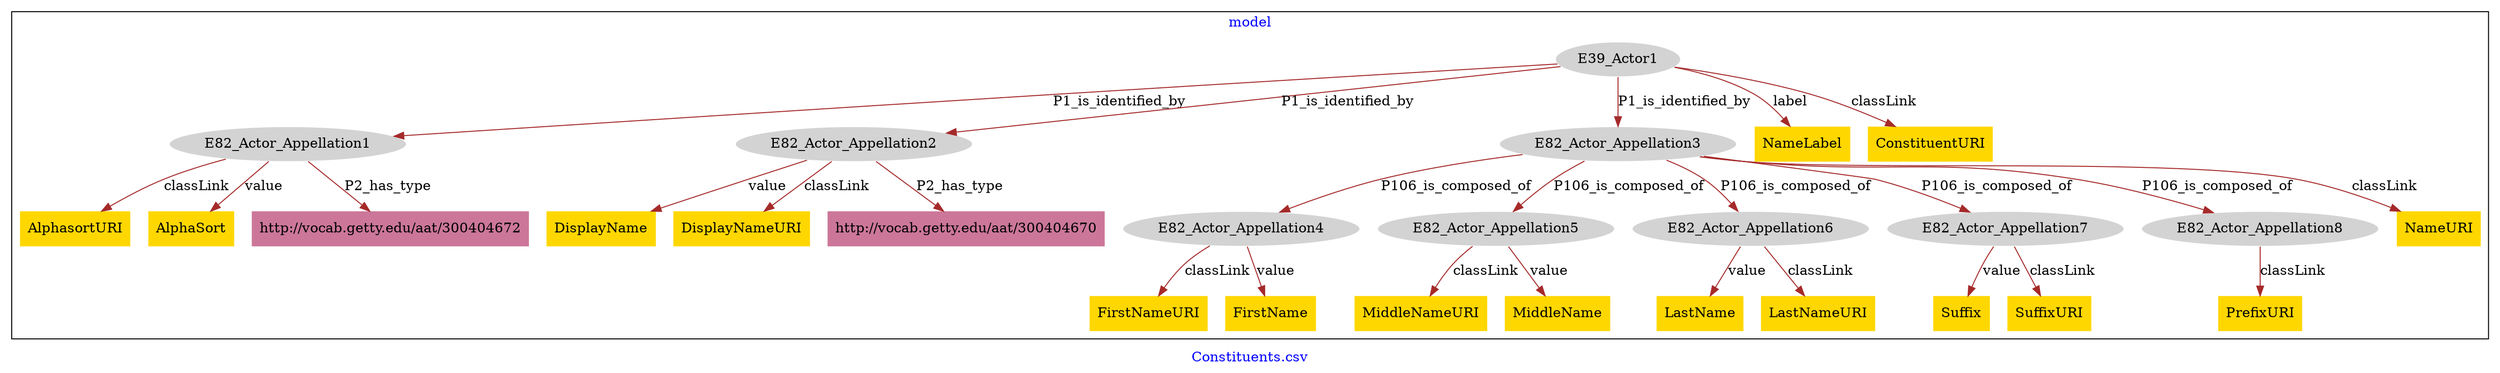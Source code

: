 digraph n0 {
fontcolor="blue"
remincross="true"
label="Constituents.csv"
subgraph cluster {
label="model"
n2[style="filled",color="white",fillcolor="lightgray",label="E39_Actor1"];
n3[style="filled",color="white",fillcolor="lightgray",label="E82_Actor_Appellation1"];
n4[style="filled",color="white",fillcolor="lightgray",label="E82_Actor_Appellation2"];
n5[style="filled",color="white",fillcolor="lightgray",label="E82_Actor_Appellation3"];
n6[style="filled",color="white",fillcolor="lightgray",label="E82_Actor_Appellation4"];
n7[style="filled",color="white",fillcolor="lightgray",label="E82_Actor_Appellation5"];
n8[style="filled",color="white",fillcolor="lightgray",label="E82_Actor_Appellation6"];
n9[style="filled",color="white",fillcolor="lightgray",label="E82_Actor_Appellation7"];
n10[style="filled",color="white",fillcolor="lightgray",label="E82_Actor_Appellation8"];
n11[shape="plaintext",style="filled",fillcolor="gold",label="NameLabel"];
n12[shape="plaintext",style="filled",fillcolor="gold",label="NameURI"];
n13[shape="plaintext",style="filled",fillcolor="gold",label="DisplayName"];
n14[shape="plaintext",style="filled",fillcolor="gold",label="DisplayNameURI"];
n15[shape="plaintext",style="filled",fillcolor="gold",label="MiddleNameURI"];
n16[shape="plaintext",style="filled",fillcolor="gold",label="LastName"];
n17[shape="plaintext",style="filled",fillcolor="gold",label="LastNameURI"];
n18[shape="plaintext",style="filled",fillcolor="gold",label="FirstNameURI"];
n19[shape="plaintext",style="filled",fillcolor="gold",label="Suffix"];
n20[shape="plaintext",style="filled",fillcolor="gold",label="SuffixURI"];
n21[shape="plaintext",style="filled",fillcolor="gold",label="FirstName"];
n22[shape="plaintext",style="filled",fillcolor="gold",label="AlphasortURI"];
n23[shape="plaintext",style="filled",fillcolor="gold",label="ConstituentURI"];
n24[shape="plaintext",style="filled",fillcolor="gold",label="AlphaSort"];
n25[shape="plaintext",style="filled",fillcolor="gold",label="PrefixURI"];
n26[shape="plaintext",style="filled",fillcolor="gold",label="MiddleName"];
n27[shape="plaintext",style="filled",fillcolor="#CC7799",label="http://vocab.getty.edu/aat/300404672"];
n28[shape="plaintext",style="filled",fillcolor="#CC7799",label="http://vocab.getty.edu/aat/300404670"];
}
n2 -> n3[color="brown",fontcolor="black",label="P1_is_identified_by"]
n2 -> n4[color="brown",fontcolor="black",label="P1_is_identified_by"]
n2 -> n5[color="brown",fontcolor="black",label="P1_is_identified_by"]
n5 -> n6[color="brown",fontcolor="black",label="P106_is_composed_of"]
n5 -> n7[color="brown",fontcolor="black",label="P106_is_composed_of"]
n5 -> n8[color="brown",fontcolor="black",label="P106_is_composed_of"]
n5 -> n9[color="brown",fontcolor="black",label="P106_is_composed_of"]
n5 -> n10[color="brown",fontcolor="black",label="P106_is_composed_of"]
n2 -> n11[color="brown",fontcolor="black",label="label"]
n5 -> n12[color="brown",fontcolor="black",label="classLink"]
n4 -> n13[color="brown",fontcolor="black",label="value"]
n4 -> n14[color="brown",fontcolor="black",label="classLink"]
n7 -> n15[color="brown",fontcolor="black",label="classLink"]
n8 -> n16[color="brown",fontcolor="black",label="value"]
n8 -> n17[color="brown",fontcolor="black",label="classLink"]
n6 -> n18[color="brown",fontcolor="black",label="classLink"]
n9 -> n19[color="brown",fontcolor="black",label="value"]
n9 -> n20[color="brown",fontcolor="black",label="classLink"]
n6 -> n21[color="brown",fontcolor="black",label="value"]
n3 -> n22[color="brown",fontcolor="black",label="classLink"]
n2 -> n23[color="brown",fontcolor="black",label="classLink"]
n3 -> n24[color="brown",fontcolor="black",label="value"]
n10 -> n25[color="brown",fontcolor="black",label="classLink"]
n7 -> n26[color="brown",fontcolor="black",label="value"]
n3 -> n27[color="brown",fontcolor="black",label="P2_has_type"]
n4 -> n28[color="brown",fontcolor="black",label="P2_has_type"]
}
